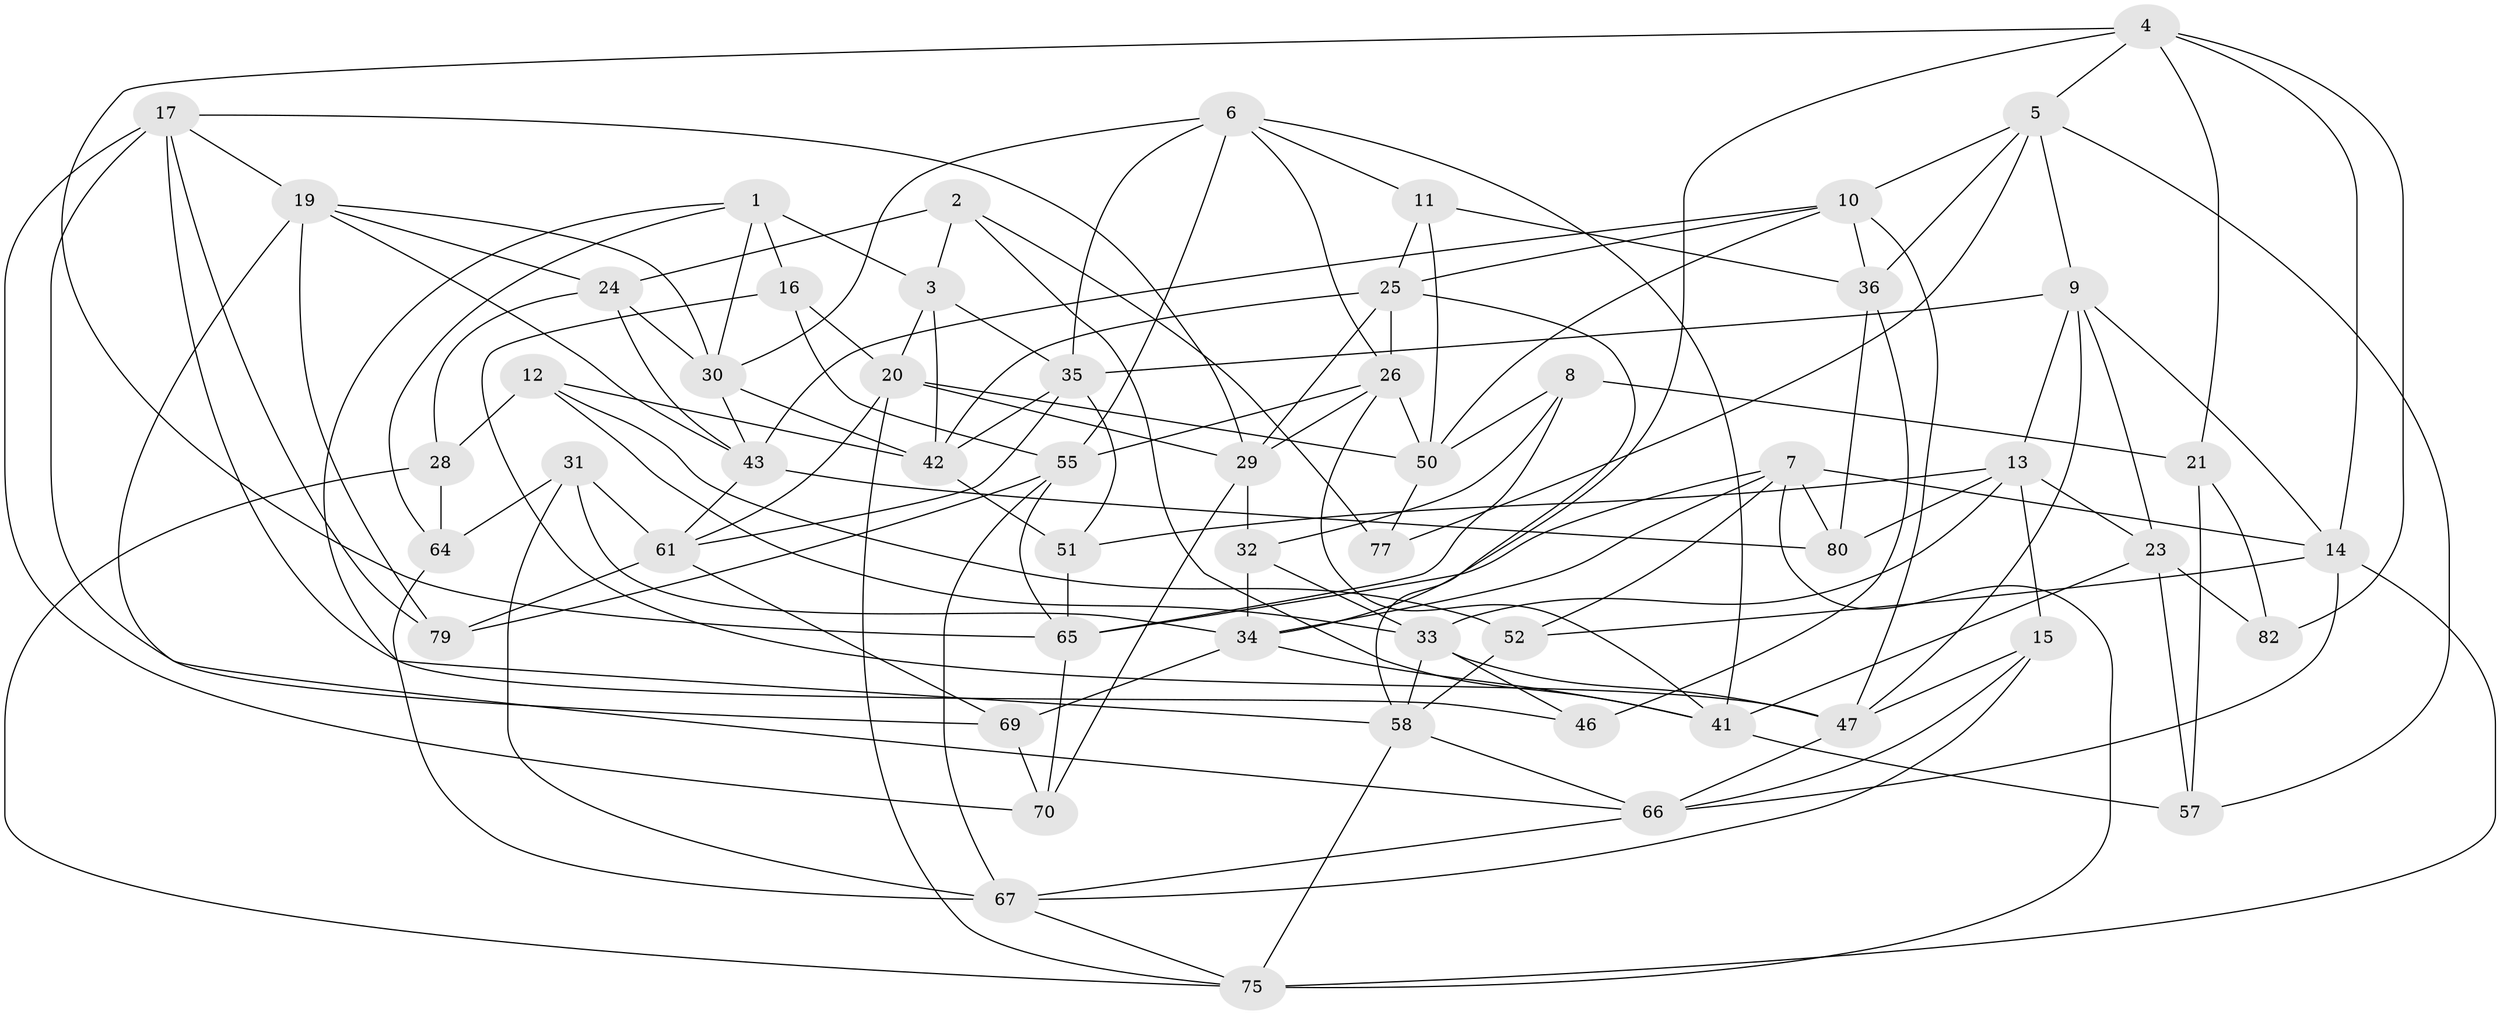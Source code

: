 // original degree distribution, {4: 1.0}
// Generated by graph-tools (version 1.1) at 2025/11/02/27/25 16:11:49]
// undirected, 56 vertices, 143 edges
graph export_dot {
graph [start="1"]
  node [color=gray90,style=filled];
  1 [super="+48"];
  2 [super="+74"];
  3 [super="+22"];
  4 [super="+37"];
  5 [super="+88"];
  6 [super="+18"];
  7 [super="+63"];
  8;
  9 [super="+86"];
  10 [super="+60"];
  11;
  12;
  13 [super="+27"];
  14 [super="+38"];
  15;
  16;
  17 [super="+56"];
  19 [super="+40"];
  20 [super="+90"];
  21;
  23 [super="+45"];
  24 [super="+39"];
  25 [super="+62"];
  26 [super="+59"];
  28;
  29 [super="+92"];
  30 [super="+87"];
  31;
  32;
  33 [super="+85"];
  34 [super="+44"];
  35 [super="+78"];
  36 [super="+53"];
  41 [super="+54"];
  42 [super="+49"];
  43 [super="+68"];
  46;
  47 [super="+84"];
  50 [super="+72"];
  51;
  52;
  55 [super="+81"];
  57;
  58 [super="+71"];
  61 [super="+73"];
  64;
  65 [super="+89"];
  66 [super="+76"];
  67 [super="+91"];
  69;
  70;
  75 [super="+83"];
  77;
  79;
  80;
  82;
  1 -- 16;
  1 -- 58;
  1 -- 3 [weight=2];
  1 -- 64;
  1 -- 30;
  2 -- 77 [weight=2];
  2 -- 41;
  2 -- 24 [weight=2];
  2 -- 3;
  3 -- 42;
  3 -- 20;
  3 -- 35;
  4 -- 82;
  4 -- 34;
  4 -- 65;
  4 -- 21;
  4 -- 5;
  4 -- 14;
  5 -- 9;
  5 -- 10;
  5 -- 57;
  5 -- 77;
  5 -- 36;
  6 -- 35;
  6 -- 26;
  6 -- 41;
  6 -- 11;
  6 -- 55;
  6 -- 30;
  7 -- 80;
  7 -- 52;
  7 -- 34;
  7 -- 14;
  7 -- 65;
  7 -- 75;
  8 -- 65;
  8 -- 32;
  8 -- 21;
  8 -- 50;
  9 -- 14;
  9 -- 23;
  9 -- 35;
  9 -- 13;
  9 -- 47;
  10 -- 36;
  10 -- 50;
  10 -- 47;
  10 -- 25;
  10 -- 43;
  11 -- 25;
  11 -- 50;
  11 -- 36;
  12 -- 28;
  12 -- 42;
  12 -- 33;
  12 -- 52;
  13 -- 15;
  13 -- 51;
  13 -- 80;
  13 -- 33;
  13 -- 23;
  14 -- 75;
  14 -- 52;
  14 -- 66;
  15 -- 47;
  15 -- 67;
  15 -- 66;
  16 -- 55;
  16 -- 20;
  16 -- 47;
  17 -- 46;
  17 -- 79;
  17 -- 19;
  17 -- 69;
  17 -- 29;
  17 -- 70;
  19 -- 66;
  19 -- 43;
  19 -- 79;
  19 -- 30;
  19 -- 24;
  20 -- 50;
  20 -- 29;
  20 -- 61;
  20 -- 75;
  21 -- 57;
  21 -- 82;
  23 -- 41;
  23 -- 82 [weight=2];
  23 -- 57;
  24 -- 28;
  24 -- 30;
  24 -- 43;
  25 -- 58;
  25 -- 26;
  25 -- 42;
  25 -- 29;
  26 -- 50;
  26 -- 41;
  26 -- 55;
  26 -- 29;
  28 -- 75;
  28 -- 64;
  29 -- 32;
  29 -- 70;
  30 -- 43;
  30 -- 42;
  31 -- 64;
  31 -- 67;
  31 -- 34;
  31 -- 61;
  32 -- 34;
  32 -- 33;
  33 -- 47;
  33 -- 46;
  33 -- 58;
  34 -- 69;
  34 -- 41;
  35 -- 51;
  35 -- 61;
  35 -- 42;
  36 -- 46 [weight=2];
  36 -- 80;
  41 -- 57;
  42 -- 51;
  43 -- 80;
  43 -- 61;
  47 -- 66;
  50 -- 77;
  51 -- 65;
  52 -- 58;
  55 -- 65;
  55 -- 79;
  55 -- 67;
  58 -- 75;
  58 -- 66;
  61 -- 79;
  61 -- 69;
  64 -- 67;
  65 -- 70;
  66 -- 67;
  67 -- 75;
  69 -- 70;
}

